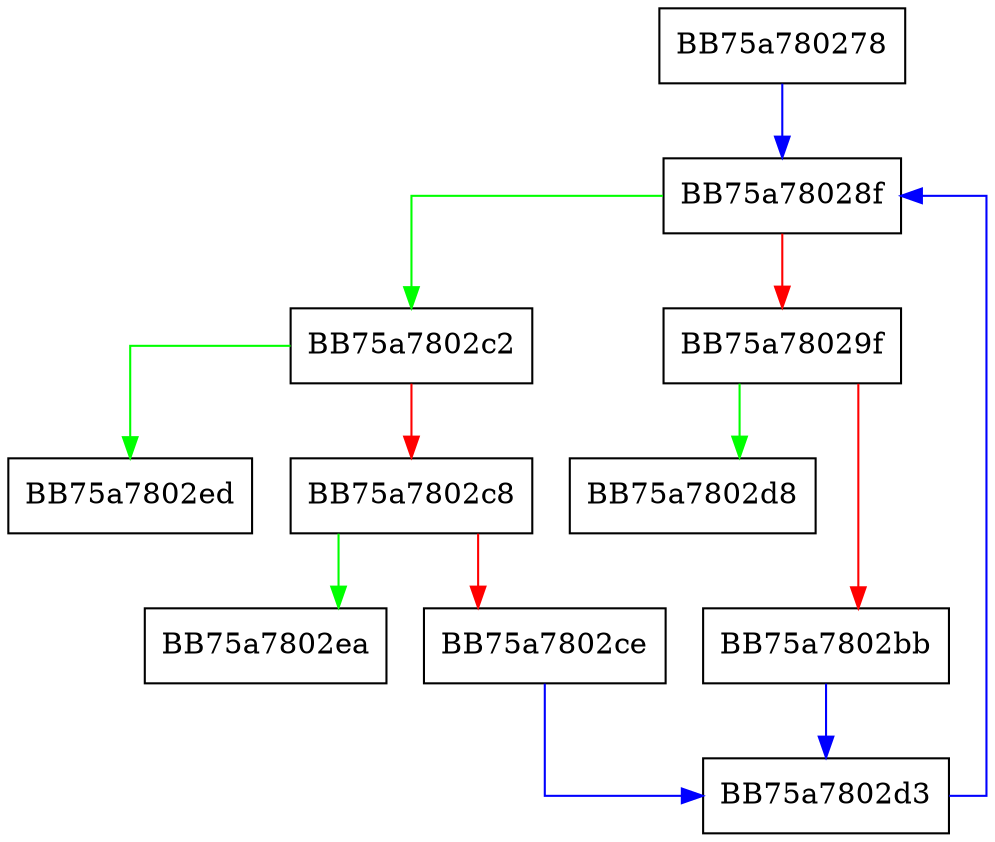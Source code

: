 digraph wcschr {
  node [shape="box"];
  graph [splines=ortho];
  BB75a780278 -> BB75a78028f [color="blue"];
  BB75a78028f -> BB75a7802c2 [color="green"];
  BB75a78028f -> BB75a78029f [color="red"];
  BB75a78029f -> BB75a7802d8 [color="green"];
  BB75a78029f -> BB75a7802bb [color="red"];
  BB75a7802bb -> BB75a7802d3 [color="blue"];
  BB75a7802c2 -> BB75a7802ed [color="green"];
  BB75a7802c2 -> BB75a7802c8 [color="red"];
  BB75a7802c8 -> BB75a7802ea [color="green"];
  BB75a7802c8 -> BB75a7802ce [color="red"];
  BB75a7802ce -> BB75a7802d3 [color="blue"];
  BB75a7802d3 -> BB75a78028f [color="blue"];
}